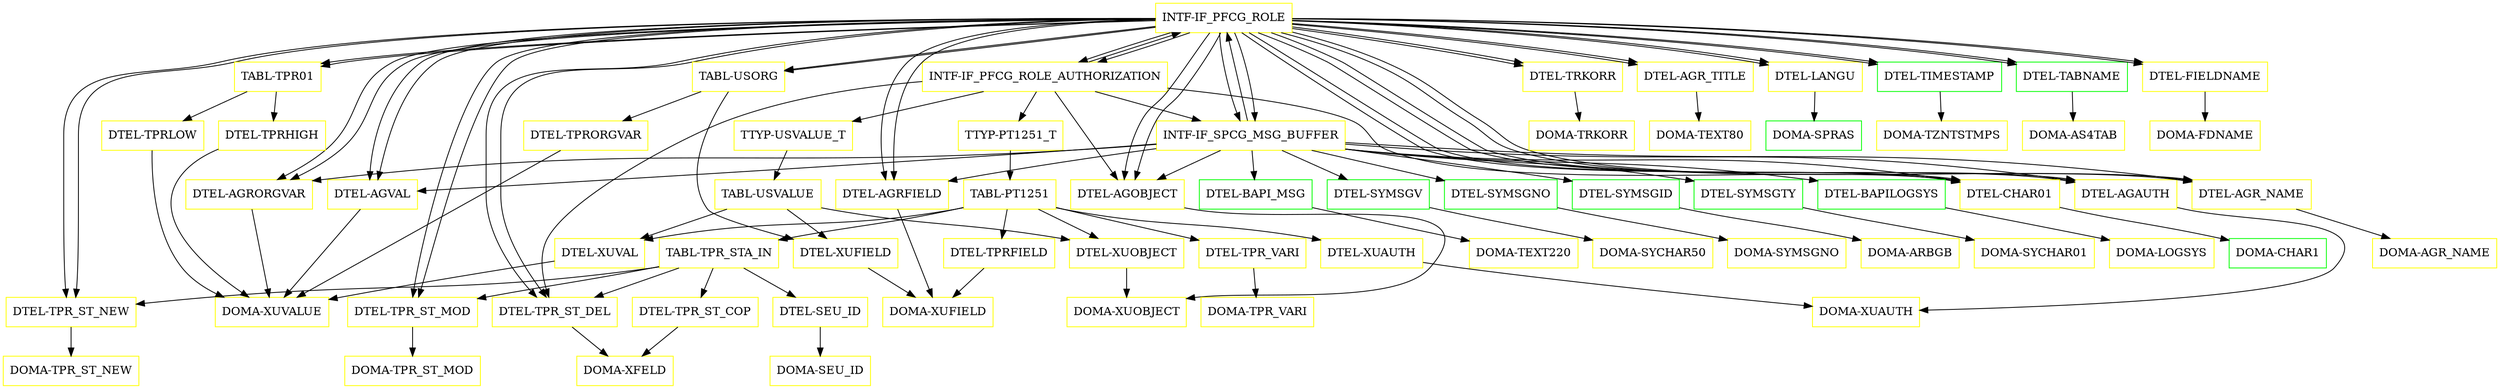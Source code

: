 digraph G {
  "INTF-IF_PFCG_ROLE" [shape=box,color=yellow];
  "INTF-IF_PFCG_ROLE_AUTHORIZATION" [shape=box,color=yellow,URL="./INTF_IF_PFCG_ROLE_AUTHORIZATION.html"];
  "INTF-IF_SPCG_MSG_BUFFER" [shape=box,color=yellow,URL="./INTF_IF_SPCG_MSG_BUFFER.html"];
  "INTF-IF_PFCG_ROLE" [shape=box,color=yellow,URL="./INTF_IF_PFCG_ROLE.html"];
  "DTEL-TRKORR" [shape=box,color=yellow,URL="./DTEL_TRKORR.html"];
  "DOMA-TRKORR" [shape=box,color=yellow,URL="./DOMA_TRKORR.html"];
  "DTEL-AGR_TITLE" [shape=box,color=yellow,URL="./DTEL_AGR_TITLE.html"];
  "DOMA-TEXT80" [shape=box,color=yellow,URL="./DOMA_TEXT80.html"];
  "DTEL-LANGU" [shape=box,color=yellow,URL="./DTEL_LANGU.html"];
  "DOMA-SPRAS" [shape=box,color=green,URL="./DOMA_SPRAS.html"];
  "DTEL-AGRORGVAR" [shape=box,color=yellow,URL="./DTEL_AGRORGVAR.html"];
  "DOMA-XUVALUE" [shape=box,color=yellow,URL="./DOMA_XUVALUE.html"];
  "DTEL-AGVAL" [shape=box,color=yellow,URL="./DTEL_AGVAL.html"];
  "DTEL-AGRFIELD" [shape=box,color=yellow,URL="./DTEL_AGRFIELD.html"];
  "DOMA-XUFIELD" [shape=box,color=yellow,URL="./DOMA_XUFIELD.html"];
  "DTEL-TPR_ST_NEW" [shape=box,color=yellow,URL="./DTEL_TPR_ST_NEW.html"];
  "DOMA-TPR_ST_NEW" [shape=box,color=yellow,URL="./DOMA_TPR_ST_NEW.html"];
  "DTEL-TPR_ST_DEL" [shape=box,color=yellow,URL="./DTEL_TPR_ST_DEL.html"];
  "DOMA-XFELD" [shape=box,color=yellow,URL="./DOMA_XFELD.html"];
  "DTEL-TPR_ST_MOD" [shape=box,color=yellow,URL="./DTEL_TPR_ST_MOD.html"];
  "DOMA-TPR_ST_MOD" [shape=box,color=yellow,URL="./DOMA_TPR_ST_MOD.html"];
  "DTEL-AGAUTH" [shape=box,color=yellow,URL="./DTEL_AGAUTH.html"];
  "DOMA-XUAUTH" [shape=box,color=yellow,URL="./DOMA_XUAUTH.html"];
  "DTEL-AGOBJECT" [shape=box,color=yellow,URL="./DTEL_AGOBJECT.html"];
  "DOMA-XUOBJECT" [shape=box,color=yellow,URL="./DOMA_XUOBJECT.html"];
  "DTEL-TIMESTAMP" [shape=box,color=green,URL="./DTEL_TIMESTAMP.html"];
  "DOMA-TZNTSTMPS" [shape=box,color=yellow,URL="./DOMA_TZNTSTMPS.html"];
  "DTEL-AGR_NAME" [shape=box,color=yellow,URL="./DTEL_AGR_NAME.html"];
  "DOMA-AGR_NAME" [shape=box,color=yellow,URL="./DOMA_AGR_NAME.html"];
  "DTEL-TABNAME" [shape=box,color=green,URL="./DTEL_TABNAME.html"];
  "DOMA-AS4TAB" [shape=box,color=yellow,URL="./DOMA_AS4TAB.html"];
  "DTEL-FIELDNAME" [shape=box,color=yellow,URL="./DTEL_FIELDNAME.html"];
  "DOMA-FDNAME" [shape=box,color=yellow,URL="./DOMA_FDNAME.html"];
  "DTEL-CHAR01" [shape=box,color=yellow,URL="./DTEL_CHAR01.html"];
  "DOMA-CHAR1" [shape=box,color=green,URL="./DOMA_CHAR1.html"];
  "TABL-USORG" [shape=box,color=yellow,URL="./TABL_USORG.html"];
  "DTEL-TPRORGVAR" [shape=box,color=yellow,URL="./DTEL_TPRORGVAR.html"];
  "DTEL-XUFIELD" [shape=box,color=yellow,URL="./DTEL_XUFIELD.html"];
  "TABL-TPR01" [shape=box,color=yellow,URL="./TABL_TPR01.html"];
  "DTEL-TPRHIGH" [shape=box,color=yellow,URL="./DTEL_TPRHIGH.html"];
  "DTEL-TPRLOW" [shape=box,color=yellow,URL="./DTEL_TPRLOW.html"];
  "DTEL-BAPILOGSYS" [shape=box,color=green,URL="./DTEL_BAPILOGSYS.html"];
  "DOMA-LOGSYS" [shape=box,color=yellow,URL="./DOMA_LOGSYS.html"];
  "DTEL-BAPI_MSG" [shape=box,color=green,URL="./DTEL_BAPI_MSG.html"];
  "DOMA-TEXT220" [shape=box,color=yellow,URL="./DOMA_TEXT220.html"];
  "DTEL-SYMSGV" [shape=box,color=green,URL="./DTEL_SYMSGV.html"];
  "DOMA-SYCHAR50" [shape=box,color=yellow,URL="./DOMA_SYCHAR50.html"];
  "DTEL-SYMSGNO" [shape=box,color=green,URL="./DTEL_SYMSGNO.html"];
  "DOMA-SYMSGNO" [shape=box,color=yellow,URL="./DOMA_SYMSGNO.html"];
  "DTEL-SYMSGID" [shape=box,color=green,URL="./DTEL_SYMSGID.html"];
  "DOMA-ARBGB" [shape=box,color=yellow,URL="./DOMA_ARBGB.html"];
  "DTEL-SYMSGTY" [shape=box,color=green,URL="./DTEL_SYMSGTY.html"];
  "DOMA-SYCHAR01" [shape=box,color=yellow,URL="./DOMA_SYCHAR01.html"];
  "TTYP-PT1251_T" [shape=box,color=yellow,URL="./TTYP_PT1251_T.html"];
  "TABL-PT1251" [shape=box,color=yellow,URL="./TABL_PT1251.html"];
  "TABL-TPR_STA_IN" [shape=box,color=yellow,URL="./TABL_TPR_STA_IN.html"];
  "DTEL-SEU_ID" [shape=box,color=yellow,URL="./DTEL_SEU_ID.html"];
  "DOMA-SEU_ID" [shape=box,color=yellow,URL="./DOMA_SEU_ID.html"];
  "DTEL-TPR_ST_COP" [shape=box,color=yellow,URL="./DTEL_TPR_ST_COP.html"];
  "DTEL-XUVAL" [shape=box,color=yellow,URL="./DTEL_XUVAL.html"];
  "DTEL-TPRFIELD" [shape=box,color=yellow,URL="./DTEL_TPRFIELD.html"];
  "DTEL-TPR_VARI" [shape=box,color=yellow,URL="./DTEL_TPR_VARI.html"];
  "DOMA-TPR_VARI" [shape=box,color=yellow,URL="./DOMA_TPR_VARI.html"];
  "DTEL-XUAUTH" [shape=box,color=yellow,URL="./DTEL_XUAUTH.html"];
  "DTEL-XUOBJECT" [shape=box,color=yellow,URL="./DTEL_XUOBJECT.html"];
  "TTYP-USVALUE_T" [shape=box,color=yellow,URL="./TTYP_USVALUE_T.html"];
  "TABL-USVALUE" [shape=box,color=yellow,URL="./TABL_USVALUE.html"];
  "INTF-IF_PFCG_ROLE" -> "TABL-TPR01";
  "INTF-IF_PFCG_ROLE" -> "TABL-USORG";
  "INTF-IF_PFCG_ROLE" -> "DTEL-CHAR01";
  "INTF-IF_PFCG_ROLE" -> "DTEL-FIELDNAME";
  "INTF-IF_PFCG_ROLE" -> "DTEL-TABNAME";
  "INTF-IF_PFCG_ROLE" -> "DTEL-AGR_NAME";
  "INTF-IF_PFCG_ROLE" -> "DTEL-TIMESTAMP";
  "INTF-IF_PFCG_ROLE" -> "DTEL-AGOBJECT";
  "INTF-IF_PFCG_ROLE" -> "DTEL-AGAUTH";
  "INTF-IF_PFCG_ROLE" -> "DTEL-TPR_ST_MOD";
  "INTF-IF_PFCG_ROLE" -> "DTEL-TPR_ST_DEL";
  "INTF-IF_PFCG_ROLE" -> "DTEL-TPR_ST_NEW";
  "INTF-IF_PFCG_ROLE" -> "DTEL-AGRFIELD";
  "INTF-IF_PFCG_ROLE" -> "DTEL-AGVAL";
  "INTF-IF_PFCG_ROLE" -> "DTEL-AGRORGVAR";
  "INTF-IF_PFCG_ROLE" -> "DTEL-LANGU";
  "INTF-IF_PFCG_ROLE" -> "DTEL-AGR_TITLE";
  "INTF-IF_PFCG_ROLE" -> "DTEL-TRKORR";
  "INTF-IF_PFCG_ROLE" -> "INTF-IF_SPCG_MSG_BUFFER";
  "INTF-IF_PFCG_ROLE" -> "INTF-IF_PFCG_ROLE_AUTHORIZATION";
  "INTF-IF_PFCG_ROLE_AUTHORIZATION" -> "DTEL-TPR_ST_DEL";
  "INTF-IF_PFCG_ROLE_AUTHORIZATION" -> "DTEL-AGOBJECT";
  "INTF-IF_PFCG_ROLE_AUTHORIZATION" -> "TTYP-USVALUE_T";
  "INTF-IF_PFCG_ROLE_AUTHORIZATION" -> "DTEL-CHAR01";
  "INTF-IF_PFCG_ROLE_AUTHORIZATION" -> "TTYP-PT1251_T";
  "INTF-IF_PFCG_ROLE_AUTHORIZATION" -> "INTF-IF_PFCG_ROLE";
  "INTF-IF_PFCG_ROLE_AUTHORIZATION" -> "INTF-IF_SPCG_MSG_BUFFER";
  "INTF-IF_SPCG_MSG_BUFFER" -> "DTEL-AGOBJECT";
  "INTF-IF_SPCG_MSG_BUFFER" -> "DTEL-AGAUTH";
  "INTF-IF_SPCG_MSG_BUFFER" -> "DTEL-AGRFIELD";
  "INTF-IF_SPCG_MSG_BUFFER" -> "DTEL-AGVAL";
  "INTF-IF_SPCG_MSG_BUFFER" -> "DTEL-AGRORGVAR";
  "INTF-IF_SPCG_MSG_BUFFER" -> "DTEL-CHAR01";
  "INTF-IF_SPCG_MSG_BUFFER" -> "DTEL-AGR_NAME";
  "INTF-IF_SPCG_MSG_BUFFER" -> "DTEL-SYMSGTY";
  "INTF-IF_SPCG_MSG_BUFFER" -> "DTEL-SYMSGID";
  "INTF-IF_SPCG_MSG_BUFFER" -> "DTEL-SYMSGNO";
  "INTF-IF_SPCG_MSG_BUFFER" -> "DTEL-SYMSGV";
  "INTF-IF_SPCG_MSG_BUFFER" -> "DTEL-BAPI_MSG";
  "INTF-IF_SPCG_MSG_BUFFER" -> "DTEL-BAPILOGSYS";
  "INTF-IF_SPCG_MSG_BUFFER" -> "INTF-IF_PFCG_ROLE";
  "INTF-IF_PFCG_ROLE" -> "TABL-TPR01";
  "INTF-IF_PFCG_ROLE" -> "TABL-USORG";
  "INTF-IF_PFCG_ROLE" -> "DTEL-CHAR01";
  "INTF-IF_PFCG_ROLE" -> "DTEL-FIELDNAME";
  "INTF-IF_PFCG_ROLE" -> "DTEL-TABNAME";
  "INTF-IF_PFCG_ROLE" -> "DTEL-AGR_NAME";
  "INTF-IF_PFCG_ROLE" -> "DTEL-TIMESTAMP";
  "INTF-IF_PFCG_ROLE" -> "DTEL-AGOBJECT";
  "INTF-IF_PFCG_ROLE" -> "DTEL-AGAUTH";
  "INTF-IF_PFCG_ROLE" -> "DTEL-TPR_ST_MOD";
  "INTF-IF_PFCG_ROLE" -> "DTEL-TPR_ST_DEL";
  "INTF-IF_PFCG_ROLE" -> "DTEL-TPR_ST_NEW";
  "INTF-IF_PFCG_ROLE" -> "DTEL-AGRFIELD";
  "INTF-IF_PFCG_ROLE" -> "DTEL-AGVAL";
  "INTF-IF_PFCG_ROLE" -> "DTEL-AGRORGVAR";
  "INTF-IF_PFCG_ROLE" -> "DTEL-LANGU";
  "INTF-IF_PFCG_ROLE" -> "DTEL-AGR_TITLE";
  "INTF-IF_PFCG_ROLE" -> "DTEL-TRKORR";
  "INTF-IF_PFCG_ROLE" -> "INTF-IF_SPCG_MSG_BUFFER";
  "INTF-IF_PFCG_ROLE" -> "INTF-IF_PFCG_ROLE_AUTHORIZATION";
  "DTEL-TRKORR" -> "DOMA-TRKORR";
  "DTEL-AGR_TITLE" -> "DOMA-TEXT80";
  "DTEL-LANGU" -> "DOMA-SPRAS";
  "DTEL-AGRORGVAR" -> "DOMA-XUVALUE";
  "DTEL-AGVAL" -> "DOMA-XUVALUE";
  "DTEL-AGRFIELD" -> "DOMA-XUFIELD";
  "DTEL-TPR_ST_NEW" -> "DOMA-TPR_ST_NEW";
  "DTEL-TPR_ST_DEL" -> "DOMA-XFELD";
  "DTEL-TPR_ST_MOD" -> "DOMA-TPR_ST_MOD";
  "DTEL-AGAUTH" -> "DOMA-XUAUTH";
  "DTEL-AGOBJECT" -> "DOMA-XUOBJECT";
  "DTEL-TIMESTAMP" -> "DOMA-TZNTSTMPS";
  "DTEL-AGR_NAME" -> "DOMA-AGR_NAME";
  "DTEL-TABNAME" -> "DOMA-AS4TAB";
  "DTEL-FIELDNAME" -> "DOMA-FDNAME";
  "DTEL-CHAR01" -> "DOMA-CHAR1";
  "TABL-USORG" -> "DTEL-XUFIELD";
  "TABL-USORG" -> "DTEL-TPRORGVAR";
  "DTEL-TPRORGVAR" -> "DOMA-XUVALUE";
  "DTEL-XUFIELD" -> "DOMA-XUFIELD";
  "TABL-TPR01" -> "DTEL-TPRLOW";
  "TABL-TPR01" -> "DTEL-TPRHIGH";
  "DTEL-TPRHIGH" -> "DOMA-XUVALUE";
  "DTEL-TPRLOW" -> "DOMA-XUVALUE";
  "DTEL-BAPILOGSYS" -> "DOMA-LOGSYS";
  "DTEL-BAPI_MSG" -> "DOMA-TEXT220";
  "DTEL-SYMSGV" -> "DOMA-SYCHAR50";
  "DTEL-SYMSGNO" -> "DOMA-SYMSGNO";
  "DTEL-SYMSGID" -> "DOMA-ARBGB";
  "DTEL-SYMSGTY" -> "DOMA-SYCHAR01";
  "TTYP-PT1251_T" -> "TABL-PT1251";
  "TABL-PT1251" -> "DTEL-XUOBJECT";
  "TABL-PT1251" -> "DTEL-XUAUTH";
  "TABL-PT1251" -> "DTEL-TPR_VARI";
  "TABL-PT1251" -> "DTEL-TPRFIELD";
  "TABL-PT1251" -> "DTEL-XUVAL";
  "TABL-PT1251" -> "TABL-TPR_STA_IN";
  "TABL-TPR_STA_IN" -> "DTEL-TPR_ST_MOD";
  "TABL-TPR_STA_IN" -> "DTEL-TPR_ST_DEL";
  "TABL-TPR_STA_IN" -> "DTEL-TPR_ST_COP";
  "TABL-TPR_STA_IN" -> "DTEL-TPR_ST_NEW";
  "TABL-TPR_STA_IN" -> "DTEL-SEU_ID";
  "DTEL-SEU_ID" -> "DOMA-SEU_ID";
  "DTEL-TPR_ST_COP" -> "DOMA-XFELD";
  "DTEL-XUVAL" -> "DOMA-XUVALUE";
  "DTEL-TPRFIELD" -> "DOMA-XUFIELD";
  "DTEL-TPR_VARI" -> "DOMA-TPR_VARI";
  "DTEL-XUAUTH" -> "DOMA-XUAUTH";
  "DTEL-XUOBJECT" -> "DOMA-XUOBJECT";
  "TTYP-USVALUE_T" -> "TABL-USVALUE";
  "TABL-USVALUE" -> "DTEL-XUOBJECT";
  "TABL-USVALUE" -> "DTEL-XUFIELD";
  "TABL-USVALUE" -> "DTEL-XUVAL";
}
